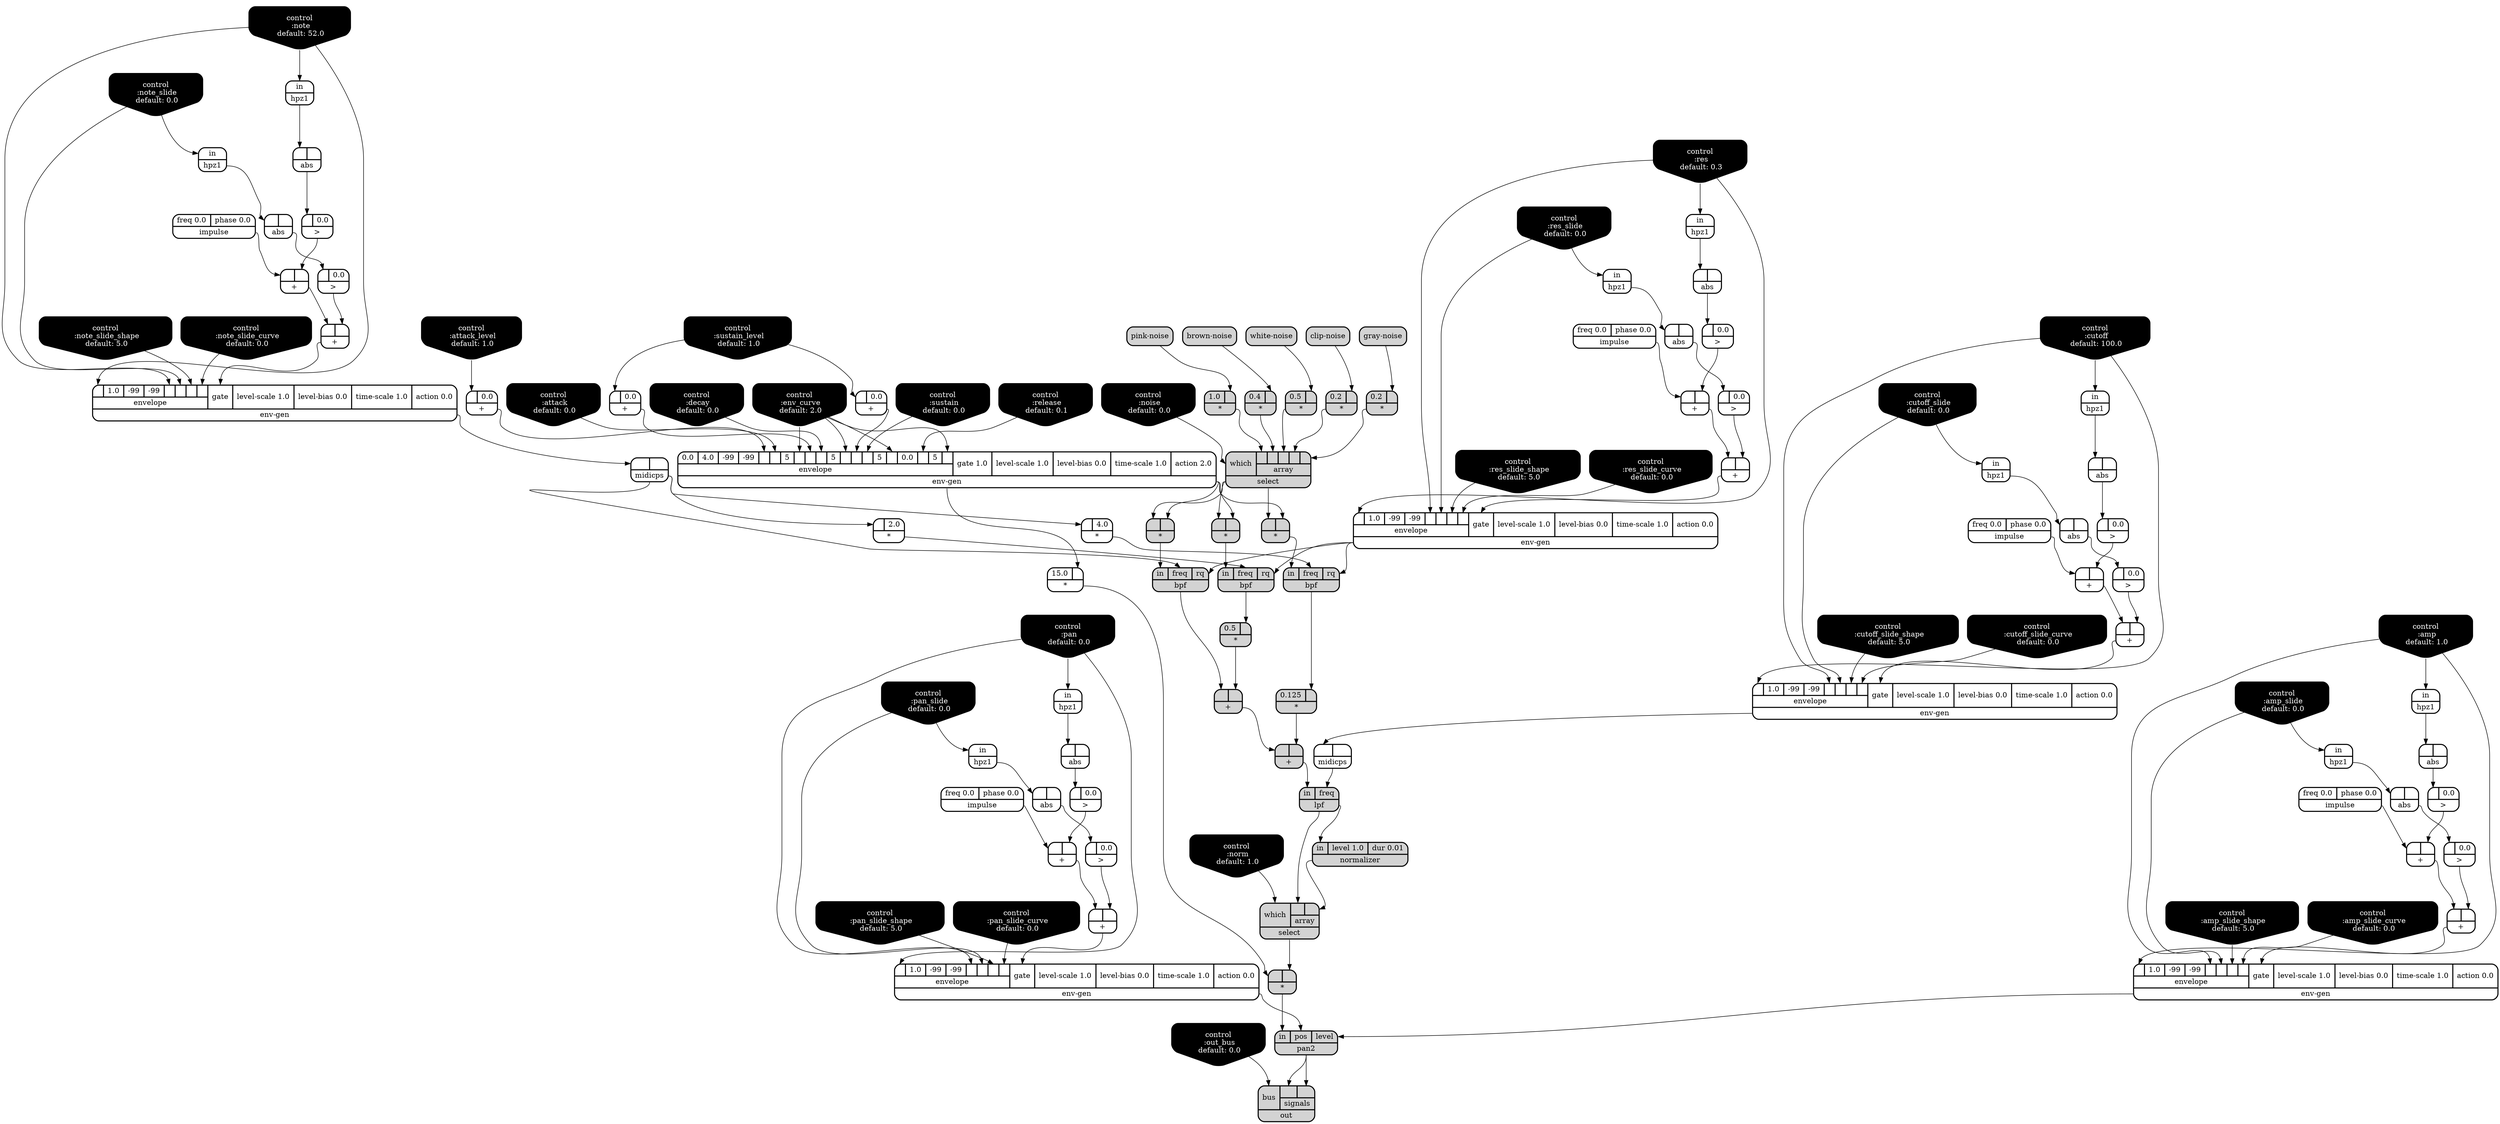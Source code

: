 digraph synthdef {
35 [label = "{{ <a> 1.0|<b> } |<__UG_NAME__>* }" style="filled, bold, rounded"  shape=record rankdir=LR];
37 [label = "{{ <a> 0.4|<b> } |<__UG_NAME__>* }" style="filled, bold, rounded"  shape=record rankdir=LR];
39 [label = "{{ <a> 0.5|<b> } |<__UG_NAME__>* }" style="filled, bold, rounded"  shape=record rankdir=LR];
41 [label = "{{ <a> 0.2|<b> } |<__UG_NAME__>* }" style="filled, bold, rounded"  shape=record rankdir=LR];
43 [label = "{{ <a> 0.2|<b> } |<__UG_NAME__>* }" style="filled, bold, rounded"  shape=record rankdir=LR];
48 [label = "{{ <a> |<b> } |<__UG_NAME__>* }" style="filled, bold, rounded"  shape=record rankdir=LR];
71 [label = "{{ <a> |<b> } |<__UG_NAME__>* }" style="filled, bold, rounded"  shape=record rankdir=LR];
72 [label = "{{ <a> |<b> 2.0} |<__UG_NAME__>* }" style="bold, rounded" shape=record rankdir=LR];
74 [label = "{{ <a> 0.5|<b> } |<__UG_NAME__>* }" style="filled, bold, rounded"  shape=record rankdir=LR];
76 [label = "{{ <a> |<b> } |<__UG_NAME__>* }" style="filled, bold, rounded"  shape=record rankdir=LR];
77 [label = "{{ <a> |<b> 4.0} |<__UG_NAME__>* }" style="bold, rounded" shape=record rankdir=LR];
79 [label = "{{ <a> 0.125|<b> } |<__UG_NAME__>* }" style="filled, bold, rounded"  shape=record rankdir=LR];
103 [label = "{{ <a> 15.0|<b> } |<__UG_NAME__>* }" style="bold, rounded" shape=record rankdir=LR];
105 [label = "{{ <a> |<b> } |<__UG_NAME__>* }" style="filled, bold, rounded"  shape=record rankdir=LR];
33 [label = "{{ <a> |<b> 0.0} |<__UG_NAME__>+ }" style="bold, rounded" shape=record rankdir=LR];
45 [label = "{{ <a> |<b> 0.0} |<__UG_NAME__>+ }" style="bold, rounded" shape=record rankdir=LR];
46 [label = "{{ <a> |<b> 0.0} |<__UG_NAME__>+ }" style="bold, rounded" shape=record rankdir=LR];
53 [label = "{{ <a> |<b> } |<__UG_NAME__>+ }" style="bold, rounded" shape=record rankdir=LR];
57 [label = "{{ <a> |<b> } |<__UG_NAME__>+ }" style="bold, rounded" shape=record rankdir=LR];
64 [label = "{{ <a> |<b> } |<__UG_NAME__>+ }" style="bold, rounded" shape=record rankdir=LR];
68 [label = "{{ <a> |<b> } |<__UG_NAME__>+ }" style="bold, rounded" shape=record rankdir=LR];
75 [label = "{{ <a> |<b> } |<__UG_NAME__>+ }" style="filled, bold, rounded"  shape=record rankdir=LR];
80 [label = "{{ <a> |<b> } |<__UG_NAME__>+ }" style="filled, bold, rounded"  shape=record rankdir=LR];
85 [label = "{{ <a> |<b> } |<__UG_NAME__>+ }" style="bold, rounded" shape=record rankdir=LR];
86 [label = "{{ <a> |<b> } |<__UG_NAME__>+ }" style="bold, rounded" shape=record rankdir=LR];
97 [label = "{{ <a> |<b> } |<__UG_NAME__>+ }" style="bold, rounded" shape=record rankdir=LR];
99 [label = "{{ <a> |<b> } |<__UG_NAME__>+ }" style="bold, rounded" shape=record rankdir=LR];
109 [label = "{{ <a> |<b> } |<__UG_NAME__>+ }" style="bold, rounded" shape=record rankdir=LR];
112 [label = "{{ <a> |<b> } |<__UG_NAME__>+ }" style="bold, rounded" shape=record rankdir=LR];
32 [label = "{{ <a> |<b> 0.0} |<__UG_NAME__>\> }" style="bold, rounded" shape=record rankdir=LR];
52 [label = "{{ <a> |<b> 0.0} |<__UG_NAME__>\> }" style="bold, rounded" shape=record rankdir=LR];
56 [label = "{{ <a> |<b> 0.0} |<__UG_NAME__>\> }" style="bold, rounded" shape=record rankdir=LR];
63 [label = "{{ <a> |<b> 0.0} |<__UG_NAME__>\> }" style="bold, rounded" shape=record rankdir=LR];
67 [label = "{{ <a> |<b> 0.0} |<__UG_NAME__>\> }" style="bold, rounded" shape=record rankdir=LR];
84 [label = "{{ <a> |<b> 0.0} |<__UG_NAME__>\> }" style="bold, rounded" shape=record rankdir=LR];
96 [label = "{{ <a> |<b> 0.0} |<__UG_NAME__>\> }" style="bold, rounded" shape=record rankdir=LR];
98 [label = "{{ <a> |<b> 0.0} |<__UG_NAME__>\> }" style="bold, rounded" shape=record rankdir=LR];
108 [label = "{{ <a> |<b> 0.0} |<__UG_NAME__>\> }" style="bold, rounded" shape=record rankdir=LR];
111 [label = "{{ <a> |<b> 0.0} |<__UG_NAME__>\> }" style="bold, rounded" shape=record rankdir=LR];
31 [label = "{{ <a> |<b> } |<__UG_NAME__>abs }" style="bold, rounded" shape=record rankdir=LR];
51 [label = "{{ <a> |<b> } |<__UG_NAME__>abs }" style="bold, rounded" shape=record rankdir=LR];
55 [label = "{{ <a> |<b> } |<__UG_NAME__>abs }" style="bold, rounded" shape=record rankdir=LR];
62 [label = "{{ <a> |<b> } |<__UG_NAME__>abs }" style="bold, rounded" shape=record rankdir=LR];
66 [label = "{{ <a> |<b> } |<__UG_NAME__>abs }" style="bold, rounded" shape=record rankdir=LR];
83 [label = "{{ <a> |<b> } |<__UG_NAME__>abs }" style="bold, rounded" shape=record rankdir=LR];
92 [label = "{{ <a> |<b> } |<__UG_NAME__>abs }" style="bold, rounded" shape=record rankdir=LR];
94 [label = "{{ <a> |<b> } |<__UG_NAME__>abs }" style="bold, rounded" shape=record rankdir=LR];
107 [label = "{{ <a> |<b> } |<__UG_NAME__>abs }" style="bold, rounded" shape=record rankdir=LR];
110 [label = "{{ <a> |<b> } |<__UG_NAME__>abs }" style="bold, rounded" shape=record rankdir=LR];
70 [label = "{{ <in> in|<freq> freq|<rq> rq} |<__UG_NAME__>bpf }" style="filled, bold, rounded"  shape=record rankdir=LR];
73 [label = "{{ <in> in|<freq> freq|<rq> rq} |<__UG_NAME__>bpf }" style="filled, bold, rounded"  shape=record rankdir=LR];
78 [label = "{{ <in> in|<freq> freq|<rq> rq} |<__UG_NAME__>bpf }" style="filled, bold, rounded"  shape=record rankdir=LR];
36 [label = "{<__UG_NAME__>brown-noise }" style="filled, bold, rounded"  shape=record rankdir=LR];
40 [label = "{<__UG_NAME__>clip-noise }" style="filled, bold, rounded"  shape=record rankdir=LR];
0 [label = "control
 :note
 default: 52.0" shape=invhouse style="rounded, filled, bold" fillcolor=black fontcolor=white ]; 
1 [label = "control
 :note_slide
 default: 0.0" shape=invhouse style="rounded, filled, bold" fillcolor=black fontcolor=white ]; 
2 [label = "control
 :note_slide_shape
 default: 5.0" shape=invhouse style="rounded, filled, bold" fillcolor=black fontcolor=white ]; 
3 [label = "control
 :note_slide_curve
 default: 0.0" shape=invhouse style="rounded, filled, bold" fillcolor=black fontcolor=white ]; 
4 [label = "control
 :pan
 default: 0.0" shape=invhouse style="rounded, filled, bold" fillcolor=black fontcolor=white ]; 
5 [label = "control
 :pan_slide
 default: 0.0" shape=invhouse style="rounded, filled, bold" fillcolor=black fontcolor=white ]; 
6 [label = "control
 :pan_slide_shape
 default: 5.0" shape=invhouse style="rounded, filled, bold" fillcolor=black fontcolor=white ]; 
7 [label = "control
 :pan_slide_curve
 default: 0.0" shape=invhouse style="rounded, filled, bold" fillcolor=black fontcolor=white ]; 
8 [label = "control
 :amp
 default: 1.0" shape=invhouse style="rounded, filled, bold" fillcolor=black fontcolor=white ]; 
9 [label = "control
 :amp_slide
 default: 0.0" shape=invhouse style="rounded, filled, bold" fillcolor=black fontcolor=white ]; 
10 [label = "control
 :amp_slide_shape
 default: 5.0" shape=invhouse style="rounded, filled, bold" fillcolor=black fontcolor=white ]; 
11 [label = "control
 :amp_slide_curve
 default: 0.0" shape=invhouse style="rounded, filled, bold" fillcolor=black fontcolor=white ]; 
12 [label = "control
 :attack
 default: 0.0" shape=invhouse style="rounded, filled, bold" fillcolor=black fontcolor=white ]; 
13 [label = "control
 :decay
 default: 0.0" shape=invhouse style="rounded, filled, bold" fillcolor=black fontcolor=white ]; 
14 [label = "control
 :sustain
 default: 0.0" shape=invhouse style="rounded, filled, bold" fillcolor=black fontcolor=white ]; 
15 [label = "control
 :release
 default: 0.1" shape=invhouse style="rounded, filled, bold" fillcolor=black fontcolor=white ]; 
16 [label = "control
 :attack_level
 default: 1.0" shape=invhouse style="rounded, filled, bold" fillcolor=black fontcolor=white ]; 
17 [label = "control
 :sustain_level
 default: 1.0" shape=invhouse style="rounded, filled, bold" fillcolor=black fontcolor=white ]; 
18 [label = "control
 :env_curve
 default: 2.0" shape=invhouse style="rounded, filled, bold" fillcolor=black fontcolor=white ]; 
19 [label = "control
 :cutoff
 default: 100.0" shape=invhouse style="rounded, filled, bold" fillcolor=black fontcolor=white ]; 
20 [label = "control
 :cutoff_slide
 default: 0.0" shape=invhouse style="rounded, filled, bold" fillcolor=black fontcolor=white ]; 
21 [label = "control
 :cutoff_slide_shape
 default: 5.0" shape=invhouse style="rounded, filled, bold" fillcolor=black fontcolor=white ]; 
22 [label = "control
 :cutoff_slide_curve
 default: 0.0" shape=invhouse style="rounded, filled, bold" fillcolor=black fontcolor=white ]; 
23 [label = "control
 :res
 default: 0.3" shape=invhouse style="rounded, filled, bold" fillcolor=black fontcolor=white ]; 
24 [label = "control
 :res_slide
 default: 0.0" shape=invhouse style="rounded, filled, bold" fillcolor=black fontcolor=white ]; 
25 [label = "control
 :res_slide_shape
 default: 5.0" shape=invhouse style="rounded, filled, bold" fillcolor=black fontcolor=white ]; 
26 [label = "control
 :res_slide_curve
 default: 0.0" shape=invhouse style="rounded, filled, bold" fillcolor=black fontcolor=white ]; 
27 [label = "control
 :noise
 default: 0.0" shape=invhouse style="rounded, filled, bold" fillcolor=black fontcolor=white ]; 
28 [label = "control
 :norm
 default: 1.0" shape=invhouse style="rounded, filled, bold" fillcolor=black fontcolor=white ]; 
29 [label = "control
 :out_bus
 default: 0.0" shape=invhouse style="rounded, filled, bold" fillcolor=black fontcolor=white ]; 
47 [label = "{{ {{0.0|4.0|-99|-99|<envelope___binary____op____u____gen___4>|<envelope___control___5>|5|<envelope___control___7>|<envelope___binary____op____u____gen___8>|<envelope___control___9>|5|<envelope___control___11>|<envelope___binary____op____u____gen___12>|<envelope___control___13>|5|<envelope___control___15>|0.0|<envelope___control___17>|5|<envelope___control___19>}|envelope}|<gate> gate 1.0|<level____scale> level-scale 1.0|<level____bias> level-bias 0.0|<time____scale> time-scale 1.0|<action> action 2.0} |<__UG_NAME__>env-gen }" style="bold, rounded" shape=record rankdir=LR];
58 [label = "{{ {{<envelope___control___0>|1.0|-99|-99|<envelope___control___4>|<envelope___control___5>|<envelope___control___6>|<envelope___control___7>}|envelope}|<gate> gate|<level____scale> level-scale 1.0|<level____bias> level-bias 0.0|<time____scale> time-scale 1.0|<action> action 0.0} |<__UG_NAME__>env-gen }" style="bold, rounded" shape=record rankdir=LR];
69 [label = "{{ {{<envelope___control___0>|1.0|-99|-99|<envelope___control___4>|<envelope___control___5>|<envelope___control___6>|<envelope___control___7>}|envelope}|<gate> gate|<level____scale> level-scale 1.0|<level____bias> level-bias 0.0|<time____scale> time-scale 1.0|<action> action 0.0} |<__UG_NAME__>env-gen }" style="bold, rounded" shape=record rankdir=LR];
87 [label = "{{ {{<envelope___control___0>|1.0|-99|-99|<envelope___control___4>|<envelope___control___5>|<envelope___control___6>|<envelope___control___7>}|envelope}|<gate> gate|<level____scale> level-scale 1.0|<level____bias> level-bias 0.0|<time____scale> time-scale 1.0|<action> action 0.0} |<__UG_NAME__>env-gen }" style="bold, rounded" shape=record rankdir=LR];
102 [label = "{{ {{<envelope___control___0>|1.0|-99|-99|<envelope___control___4>|<envelope___control___5>|<envelope___control___6>|<envelope___control___7>}|envelope}|<gate> gate|<level____scale> level-scale 1.0|<level____bias> level-bias 0.0|<time____scale> time-scale 1.0|<action> action 0.0} |<__UG_NAME__>env-gen }" style="bold, rounded" shape=record rankdir=LR];
113 [label = "{{ {{<envelope___control___0>|1.0|-99|-99|<envelope___control___4>|<envelope___control___5>|<envelope___control___6>|<envelope___control___7>}|envelope}|<gate> gate|<level____scale> level-scale 1.0|<level____bias> level-bias 0.0|<time____scale> time-scale 1.0|<action> action 0.0} |<__UG_NAME__>env-gen }" style="bold, rounded" shape=record rankdir=LR];
42 [label = "{<__UG_NAME__>gray-noise }" style="filled, bold, rounded"  shape=record rankdir=LR];
30 [label = "{{ <in> in} |<__UG_NAME__>hpz1 }" style="bold, rounded" shape=record rankdir=LR];
50 [label = "{{ <in> in} |<__UG_NAME__>hpz1 }" style="bold, rounded" shape=record rankdir=LR];
54 [label = "{{ <in> in} |<__UG_NAME__>hpz1 }" style="bold, rounded" shape=record rankdir=LR];
61 [label = "{{ <in> in} |<__UG_NAME__>hpz1 }" style="bold, rounded" shape=record rankdir=LR];
65 [label = "{{ <in> in} |<__UG_NAME__>hpz1 }" style="bold, rounded" shape=record rankdir=LR];
82 [label = "{{ <in> in} |<__UG_NAME__>hpz1 }" style="bold, rounded" shape=record rankdir=LR];
91 [label = "{{ <in> in} |<__UG_NAME__>hpz1 }" style="bold, rounded" shape=record rankdir=LR];
93 [label = "{{ <in> in} |<__UG_NAME__>hpz1 }" style="bold, rounded" shape=record rankdir=LR];
100 [label = "{{ <in> in} |<__UG_NAME__>hpz1 }" style="bold, rounded" shape=record rankdir=LR];
106 [label = "{{ <in> in} |<__UG_NAME__>hpz1 }" style="bold, rounded" shape=record rankdir=LR];
49 [label = "{{ <freq> freq 0.0|<phase> phase 0.0} |<__UG_NAME__>impulse }" style="bold, rounded" shape=record rankdir=LR];
60 [label = "{{ <freq> freq 0.0|<phase> phase 0.0} |<__UG_NAME__>impulse }" style="bold, rounded" shape=record rankdir=LR];
81 [label = "{{ <freq> freq 0.0|<phase> phase 0.0} |<__UG_NAME__>impulse }" style="bold, rounded" shape=record rankdir=LR];
95 [label = "{{ <freq> freq 0.0|<phase> phase 0.0} |<__UG_NAME__>impulse }" style="bold, rounded" shape=record rankdir=LR];
101 [label = "{{ <freq> freq 0.0|<phase> phase 0.0} |<__UG_NAME__>impulse }" style="bold, rounded" shape=record rankdir=LR];
89 [label = "{{ <in> in|<freq> freq} |<__UG_NAME__>lpf }" style="filled, bold, rounded"  shape=record rankdir=LR];
59 [label = "{{ <a> |<b> } |<__UG_NAME__>midicps }" style="bold, rounded" shape=record rankdir=LR];
88 [label = "{{ <a> |<b> } |<__UG_NAME__>midicps }" style="bold, rounded" shape=record rankdir=LR];
90 [label = "{{ <in> in|<level> level 1.0|<dur> dur 0.01} |<__UG_NAME__>normalizer }" style="filled, bold, rounded"  shape=record rankdir=LR];
115 [label = "{{ <bus> bus|{{<signals___pan2___0>|<signals___pan2___1>}|signals}} |<__UG_NAME__>out }" style="filled, bold, rounded"  shape=record rankdir=LR];
114 [label = "{{ <in> in|<pos> pos|<level> level} |<__UG_NAME__>pan2 }" style="filled, bold, rounded"  shape=record rankdir=LR];
34 [label = "{<__UG_NAME__>pink-noise }" style="filled, bold, rounded"  shape=record rankdir=LR];
44 [label = "{{ <which> which|{{<array___binary____op____u____gen___0>|<array___binary____op____u____gen___1>|<array___binary____op____u____gen___2>|<array___binary____op____u____gen___3>|<array___binary____op____u____gen___4>}|array}} |<__UG_NAME__>select }" style="filled, bold, rounded"  shape=record rankdir=LR];
104 [label = "{{ <which> which|{{<array___lpf___0>|<array___normalizer___1>}|array}} |<__UG_NAME__>select }" style="filled, bold, rounded"  shape=record rankdir=LR];
38 [label = "{<__UG_NAME__>white-noise }" style="filled, bold, rounded"  shape=record rankdir=LR];

34:__UG_NAME__ -> 35:b ;
36:__UG_NAME__ -> 37:b ;
38:__UG_NAME__ -> 39:b ;
40:__UG_NAME__ -> 41:b ;
42:__UG_NAME__ -> 43:b ;
47:__UG_NAME__ -> 48:b ;
44:__UG_NAME__ -> 48:a ;
47:__UG_NAME__ -> 71:b ;
44:__UG_NAME__ -> 71:a ;
59:__UG_NAME__ -> 72:a ;
73:__UG_NAME__ -> 74:b ;
47:__UG_NAME__ -> 76:b ;
44:__UG_NAME__ -> 76:a ;
59:__UG_NAME__ -> 77:a ;
78:__UG_NAME__ -> 79:b ;
47:__UG_NAME__ -> 103:b ;
104:__UG_NAME__ -> 105:b ;
103:__UG_NAME__ -> 105:a ;
17:__UG_NAME__ -> 33:a ;
16:__UG_NAME__ -> 45:a ;
17:__UG_NAME__ -> 46:a ;
52:__UG_NAME__ -> 53:b ;
49:__UG_NAME__ -> 53:a ;
56:__UG_NAME__ -> 57:b ;
53:__UG_NAME__ -> 57:a ;
63:__UG_NAME__ -> 64:b ;
60:__UG_NAME__ -> 64:a ;
67:__UG_NAME__ -> 68:b ;
64:__UG_NAME__ -> 68:a ;
74:__UG_NAME__ -> 75:b ;
70:__UG_NAME__ -> 75:a ;
79:__UG_NAME__ -> 80:b ;
75:__UG_NAME__ -> 80:a ;
84:__UG_NAME__ -> 85:b ;
81:__UG_NAME__ -> 85:a ;
32:__UG_NAME__ -> 86:b ;
85:__UG_NAME__ -> 86:a ;
96:__UG_NAME__ -> 97:b ;
95:__UG_NAME__ -> 97:a ;
98:__UG_NAME__ -> 99:b ;
97:__UG_NAME__ -> 99:a ;
108:__UG_NAME__ -> 109:b ;
101:__UG_NAME__ -> 109:a ;
111:__UG_NAME__ -> 112:b ;
109:__UG_NAME__ -> 112:a ;
31:__UG_NAME__ -> 32:a ;
51:__UG_NAME__ -> 52:a ;
55:__UG_NAME__ -> 56:a ;
62:__UG_NAME__ -> 63:a ;
66:__UG_NAME__ -> 67:a ;
83:__UG_NAME__ -> 84:a ;
94:__UG_NAME__ -> 96:a ;
92:__UG_NAME__ -> 98:a ;
107:__UG_NAME__ -> 108:a ;
110:__UG_NAME__ -> 111:a ;
30:__UG_NAME__ -> 31:a ;
50:__UG_NAME__ -> 51:a ;
54:__UG_NAME__ -> 55:a ;
61:__UG_NAME__ -> 62:a ;
65:__UG_NAME__ -> 66:a ;
82:__UG_NAME__ -> 83:a ;
91:__UG_NAME__ -> 92:a ;
93:__UG_NAME__ -> 94:a ;
106:__UG_NAME__ -> 107:a ;
100:__UG_NAME__ -> 110:a ;
69:__UG_NAME__ -> 70:rq ;
59:__UG_NAME__ -> 70:freq ;
48:__UG_NAME__ -> 70:in ;
69:__UG_NAME__ -> 73:rq ;
72:__UG_NAME__ -> 73:freq ;
71:__UG_NAME__ -> 73:in ;
69:__UG_NAME__ -> 78:rq ;
77:__UG_NAME__ -> 78:freq ;
76:__UG_NAME__ -> 78:in ;
45:__UG_NAME__ -> 47:envelope___binary____op____u____gen___4 ;
12:__UG_NAME__ -> 47:envelope___control___5 ;
18:__UG_NAME__ -> 47:envelope___control___7 ;
33:__UG_NAME__ -> 47:envelope___binary____op____u____gen___8 ;
13:__UG_NAME__ -> 47:envelope___control___9 ;
18:__UG_NAME__ -> 47:envelope___control___11 ;
46:__UG_NAME__ -> 47:envelope___binary____op____u____gen___12 ;
14:__UG_NAME__ -> 47:envelope___control___13 ;
18:__UG_NAME__ -> 47:envelope___control___15 ;
15:__UG_NAME__ -> 47:envelope___control___17 ;
18:__UG_NAME__ -> 47:envelope___control___19 ;
57:__UG_NAME__ -> 58:gate ;
0:__UG_NAME__ -> 58:envelope___control___0 ;
0:__UG_NAME__ -> 58:envelope___control___4 ;
1:__UG_NAME__ -> 58:envelope___control___5 ;
2:__UG_NAME__ -> 58:envelope___control___6 ;
3:__UG_NAME__ -> 58:envelope___control___7 ;
68:__UG_NAME__ -> 69:gate ;
23:__UG_NAME__ -> 69:envelope___control___0 ;
23:__UG_NAME__ -> 69:envelope___control___4 ;
24:__UG_NAME__ -> 69:envelope___control___5 ;
25:__UG_NAME__ -> 69:envelope___control___6 ;
26:__UG_NAME__ -> 69:envelope___control___7 ;
86:__UG_NAME__ -> 87:gate ;
19:__UG_NAME__ -> 87:envelope___control___0 ;
19:__UG_NAME__ -> 87:envelope___control___4 ;
20:__UG_NAME__ -> 87:envelope___control___5 ;
21:__UG_NAME__ -> 87:envelope___control___6 ;
22:__UG_NAME__ -> 87:envelope___control___7 ;
99:__UG_NAME__ -> 102:gate ;
4:__UG_NAME__ -> 102:envelope___control___0 ;
4:__UG_NAME__ -> 102:envelope___control___4 ;
5:__UG_NAME__ -> 102:envelope___control___5 ;
6:__UG_NAME__ -> 102:envelope___control___6 ;
7:__UG_NAME__ -> 102:envelope___control___7 ;
112:__UG_NAME__ -> 113:gate ;
8:__UG_NAME__ -> 113:envelope___control___0 ;
8:__UG_NAME__ -> 113:envelope___control___4 ;
9:__UG_NAME__ -> 113:envelope___control___5 ;
10:__UG_NAME__ -> 113:envelope___control___6 ;
11:__UG_NAME__ -> 113:envelope___control___7 ;
20:__UG_NAME__ -> 30:in ;
0:__UG_NAME__ -> 50:in ;
1:__UG_NAME__ -> 54:in ;
23:__UG_NAME__ -> 61:in ;
24:__UG_NAME__ -> 65:in ;
19:__UG_NAME__ -> 82:in ;
5:__UG_NAME__ -> 91:in ;
4:__UG_NAME__ -> 93:in ;
9:__UG_NAME__ -> 100:in ;
8:__UG_NAME__ -> 106:in ;
88:__UG_NAME__ -> 89:freq ;
80:__UG_NAME__ -> 89:in ;
58:__UG_NAME__ -> 59:a ;
87:__UG_NAME__ -> 88:a ;
89:__UG_NAME__ -> 90:in ;
114:__UG_NAME__ -> 115:signals___pan2___0 ;
114:__UG_NAME__ -> 115:signals___pan2___1 ;
29:__UG_NAME__ -> 115:bus ;
113:__UG_NAME__ -> 114:level ;
102:__UG_NAME__ -> 114:pos ;
105:__UG_NAME__ -> 114:in ;
35:__UG_NAME__ -> 44:array___binary____op____u____gen___0 ;
37:__UG_NAME__ -> 44:array___binary____op____u____gen___1 ;
39:__UG_NAME__ -> 44:array___binary____op____u____gen___2 ;
41:__UG_NAME__ -> 44:array___binary____op____u____gen___3 ;
43:__UG_NAME__ -> 44:array___binary____op____u____gen___4 ;
27:__UG_NAME__ -> 44:which ;
89:__UG_NAME__ -> 104:array___lpf___0 ;
90:__UG_NAME__ -> 104:array___normalizer___1 ;
28:__UG_NAME__ -> 104:which ;

}